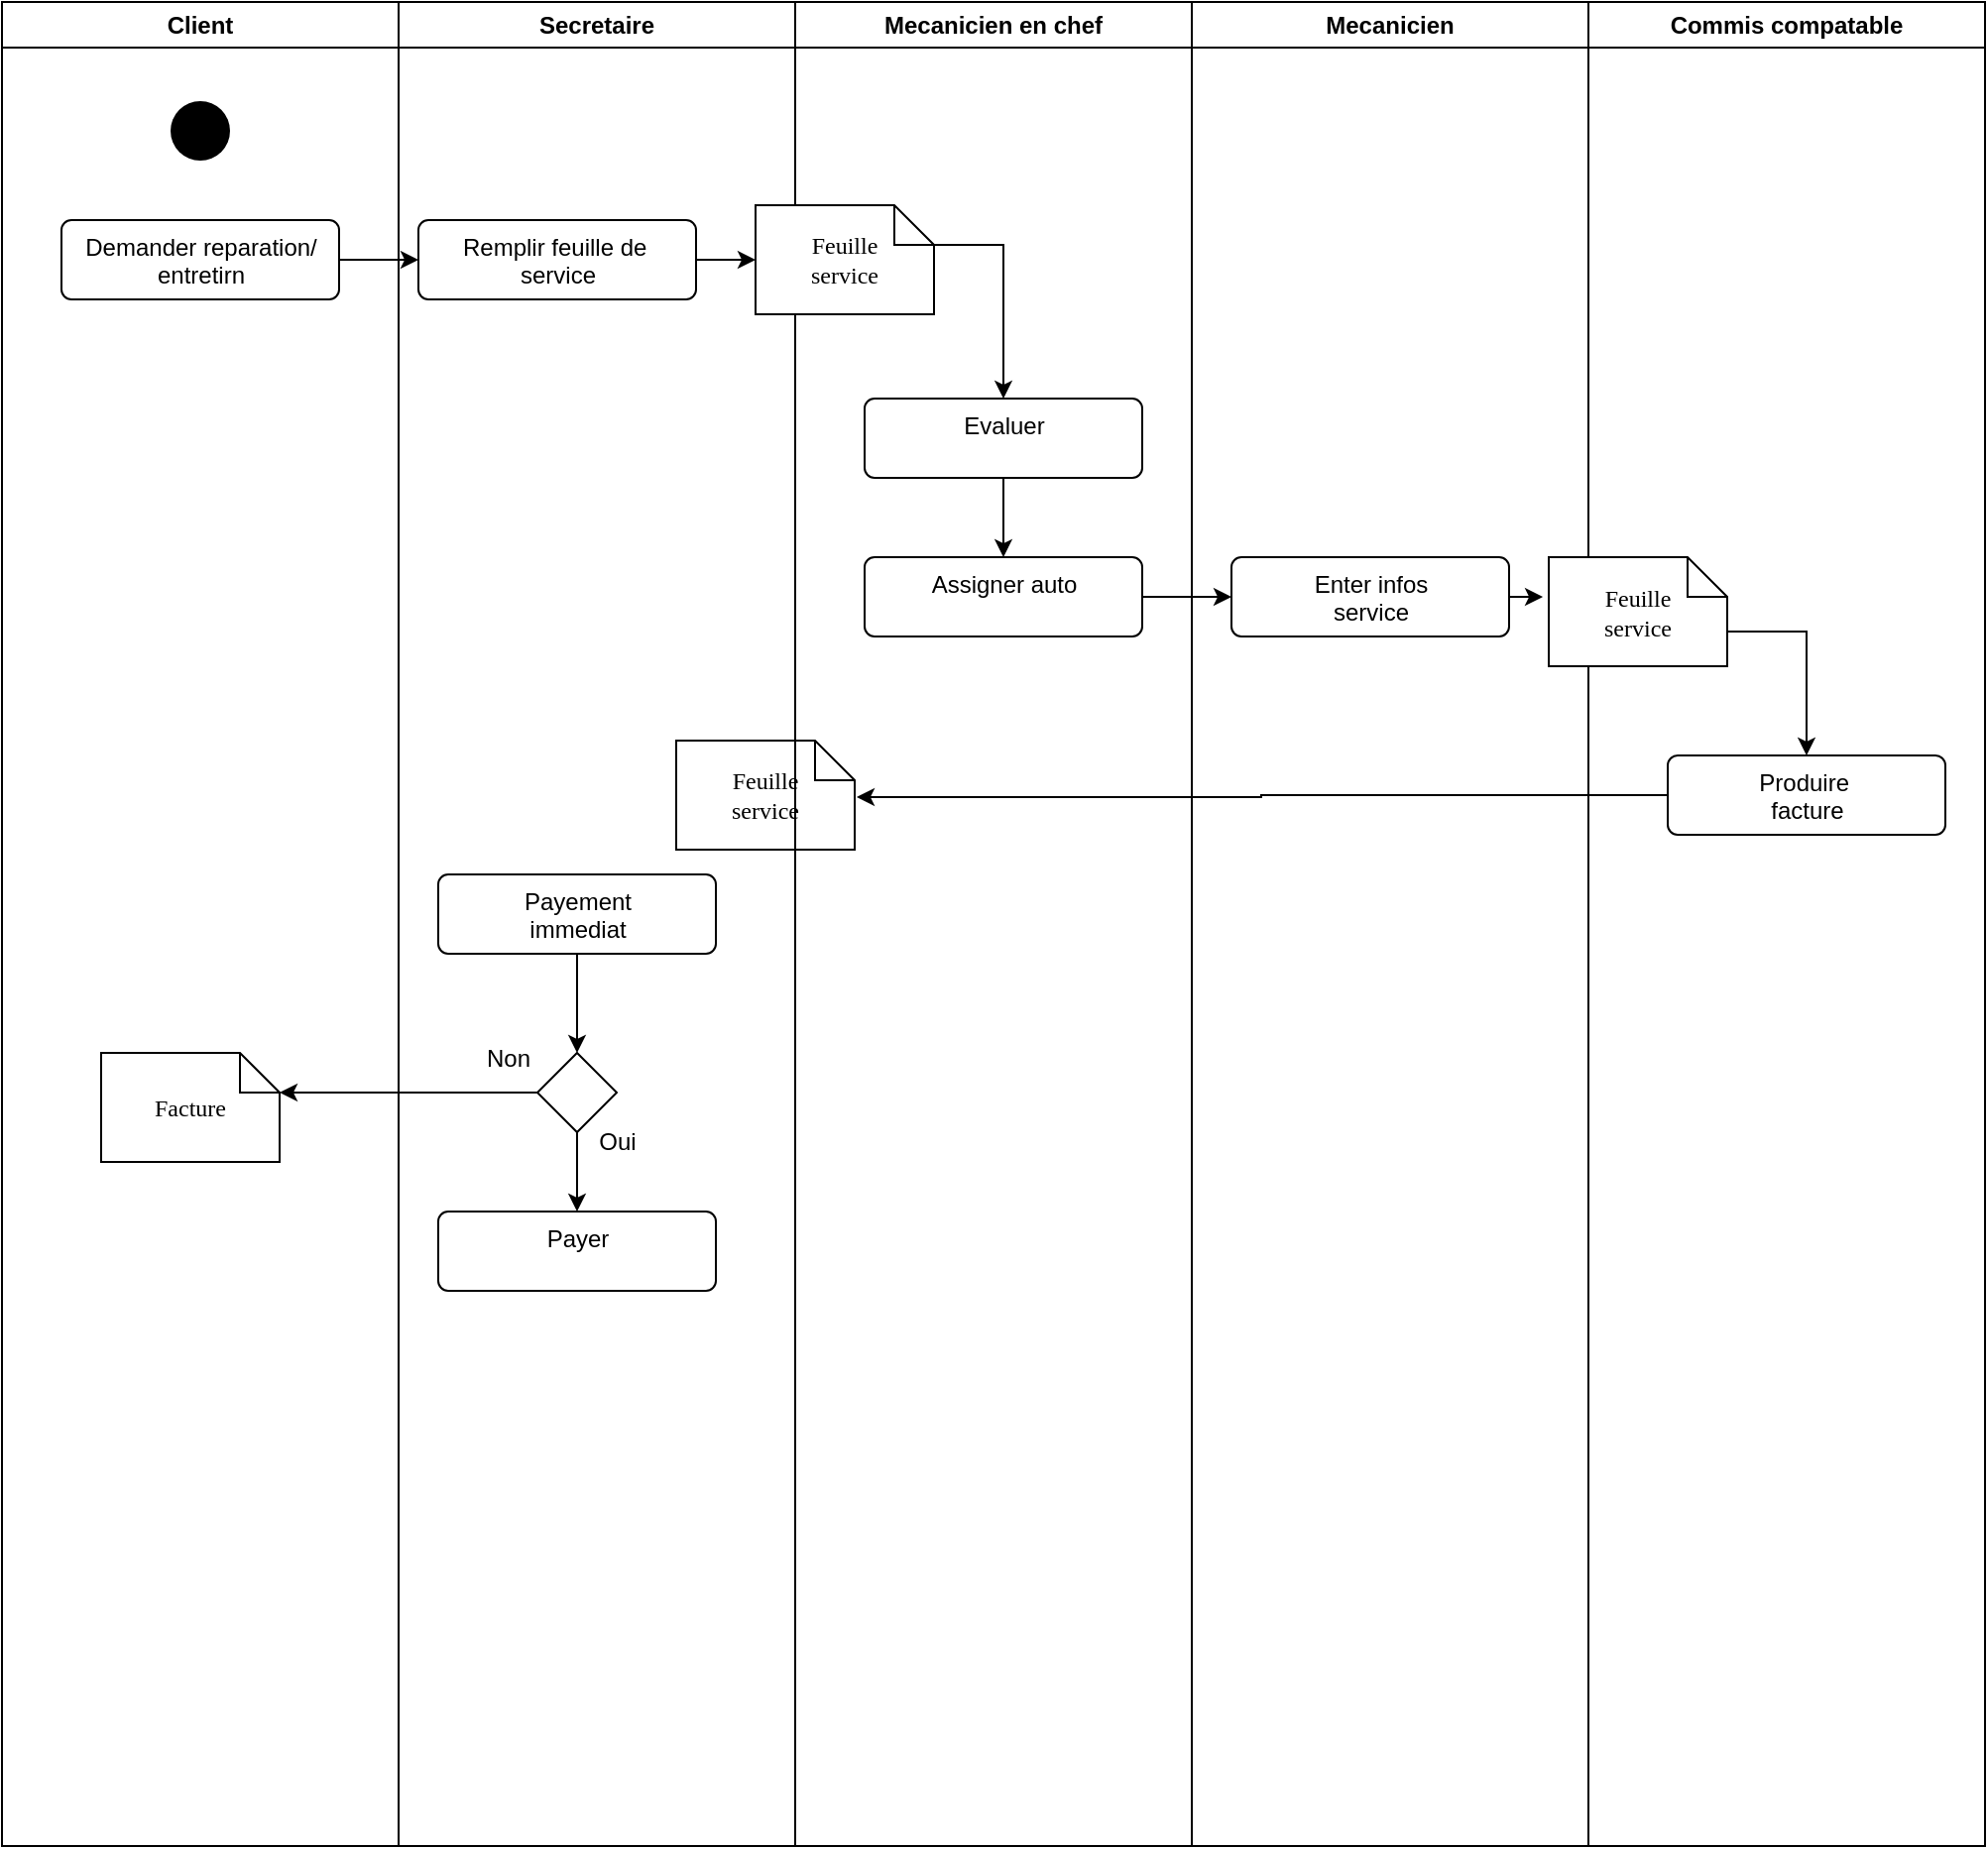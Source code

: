 <mxfile version="26.0.11">
  <diagram name="Page-1" id="e7e014a7-5840-1c2e-5031-d8a46d1fe8dd">
    <mxGraphModel dx="1434" dy="738" grid="1" gridSize="10" guides="1" tooltips="1" connect="1" arrows="1" fold="1" page="1" pageScale="1" pageWidth="1169" pageHeight="826" background="none" math="0" shadow="0">
      <root>
        <mxCell id="0" />
        <mxCell id="1" parent="0" />
        <mxCell id="wqrz5G_dyRKWkGGyf853-41" value="Client" style="swimlane;whiteSpace=wrap;html=1;" vertex="1" parent="1">
          <mxGeometry x="80" y="80" width="200" height="930" as="geometry" />
        </mxCell>
        <mxCell id="wqrz5G_dyRKWkGGyf853-46" value="" style="ellipse;fillColor=#000000;strokeColor=none;" vertex="1" parent="wqrz5G_dyRKWkGGyf853-41">
          <mxGeometry x="85" y="50" width="30" height="30" as="geometry" />
        </mxCell>
        <mxCell id="wqrz5G_dyRKWkGGyf853-47" value="Demander reparation/&lt;div&gt;entretirn&lt;/div&gt;" style="html=1;align=center;verticalAlign=top;rounded=1;absoluteArcSize=1;arcSize=10;dashed=0;" vertex="1" parent="wqrz5G_dyRKWkGGyf853-41">
          <mxGeometry x="30" y="110" width="140" height="40" as="geometry" />
        </mxCell>
        <mxCell id="wqrz5G_dyRKWkGGyf853-68" value="Facture" style="shape=note;whiteSpace=wrap;html=1;rounded=0;shadow=0;comic=0;labelBackgroundColor=none;strokeWidth=1;fontFamily=Verdana;fontSize=12;align=center;size=20;" vertex="1" parent="wqrz5G_dyRKWkGGyf853-41">
          <mxGeometry x="50" y="530" width="90" height="55" as="geometry" />
        </mxCell>
        <mxCell id="wqrz5G_dyRKWkGGyf853-42" value="Secretaire" style="swimlane;whiteSpace=wrap;html=1;" vertex="1" parent="1">
          <mxGeometry x="280" y="80" width="200" height="930" as="geometry" />
        </mxCell>
        <mxCell id="wqrz5G_dyRKWkGGyf853-48" value="Remplir feuille de&amp;nbsp;&lt;div&gt;service&lt;/div&gt;" style="html=1;align=center;verticalAlign=top;rounded=1;absoluteArcSize=1;arcSize=10;dashed=0;" vertex="1" parent="wqrz5G_dyRKWkGGyf853-42">
          <mxGeometry x="10" y="110" width="140" height="40" as="geometry" />
        </mxCell>
        <mxCell id="wqrz5G_dyRKWkGGyf853-64" value="Feuille&lt;div&gt;service&lt;/div&gt;" style="shape=note;whiteSpace=wrap;html=1;rounded=0;shadow=0;comic=0;labelBackgroundColor=none;strokeWidth=1;fontFamily=Verdana;fontSize=12;align=center;size=20;" vertex="1" parent="wqrz5G_dyRKWkGGyf853-42">
          <mxGeometry x="140" y="372.5" width="90" height="55" as="geometry" />
        </mxCell>
        <mxCell id="wqrz5G_dyRKWkGGyf853-70" style="edgeStyle=orthogonalEdgeStyle;rounded=0;orthogonalLoop=1;jettySize=auto;html=1;exitX=0.5;exitY=1;exitDx=0;exitDy=0;entryX=0.5;entryY=0;entryDx=0;entryDy=0;" edge="1" parent="wqrz5G_dyRKWkGGyf853-42" source="wqrz5G_dyRKWkGGyf853-66" target="wqrz5G_dyRKWkGGyf853-67">
          <mxGeometry relative="1" as="geometry" />
        </mxCell>
        <mxCell id="wqrz5G_dyRKWkGGyf853-66" value="Payement&lt;div&gt;immediat&lt;/div&gt;" style="html=1;align=center;verticalAlign=top;rounded=1;absoluteArcSize=1;arcSize=10;dashed=0;" vertex="1" parent="wqrz5G_dyRKWkGGyf853-42">
          <mxGeometry x="20" y="440" width="140" height="40" as="geometry" />
        </mxCell>
        <mxCell id="wqrz5G_dyRKWkGGyf853-71" style="edgeStyle=orthogonalEdgeStyle;rounded=0;orthogonalLoop=1;jettySize=auto;html=1;exitX=0.5;exitY=1;exitDx=0;exitDy=0;entryX=0.5;entryY=0;entryDx=0;entryDy=0;" edge="1" parent="wqrz5G_dyRKWkGGyf853-42" source="wqrz5G_dyRKWkGGyf853-67" target="wqrz5G_dyRKWkGGyf853-69">
          <mxGeometry relative="1" as="geometry" />
        </mxCell>
        <mxCell id="wqrz5G_dyRKWkGGyf853-67" value="" style="rhombus;whiteSpace=wrap;html=1;" vertex="1" parent="wqrz5G_dyRKWkGGyf853-42">
          <mxGeometry x="70.0" y="530" width="40" height="40" as="geometry" />
        </mxCell>
        <mxCell id="wqrz5G_dyRKWkGGyf853-69" value="Payer" style="html=1;align=center;verticalAlign=top;rounded=1;absoluteArcSize=1;arcSize=10;dashed=0;" vertex="1" parent="wqrz5G_dyRKWkGGyf853-42">
          <mxGeometry x="20" y="610" width="140" height="40" as="geometry" />
        </mxCell>
        <mxCell id="wqrz5G_dyRKWkGGyf853-74" value="Oui" style="text;html=1;align=center;verticalAlign=middle;resizable=0;points=[];autosize=1;strokeColor=none;fillColor=none;" vertex="1" parent="wqrz5G_dyRKWkGGyf853-42">
          <mxGeometry x="90" y="560" width="40" height="30" as="geometry" />
        </mxCell>
        <mxCell id="wqrz5G_dyRKWkGGyf853-73" value="Non" style="text;html=1;align=center;verticalAlign=middle;resizable=0;points=[];autosize=1;strokeColor=none;fillColor=none;" vertex="1" parent="wqrz5G_dyRKWkGGyf853-42">
          <mxGeometry x="30" y="518" width="50" height="30" as="geometry" />
        </mxCell>
        <mxCell id="wqrz5G_dyRKWkGGyf853-43" value="Mecanicien en chef" style="swimlane;whiteSpace=wrap;html=1;" vertex="1" parent="1">
          <mxGeometry x="480" y="80" width="200" height="930" as="geometry" />
        </mxCell>
        <mxCell id="wqrz5G_dyRKWkGGyf853-54" style="edgeStyle=orthogonalEdgeStyle;rounded=0;orthogonalLoop=1;jettySize=auto;html=1;exitX=0;exitY=0;exitDx=90;exitDy=20;exitPerimeter=0;entryX=0.5;entryY=0;entryDx=0;entryDy=0;" edge="1" parent="wqrz5G_dyRKWkGGyf853-43" source="wqrz5G_dyRKWkGGyf853-50" target="wqrz5G_dyRKWkGGyf853-53">
          <mxGeometry relative="1" as="geometry" />
        </mxCell>
        <mxCell id="wqrz5G_dyRKWkGGyf853-50" value="Feuille&lt;div&gt;service&lt;/div&gt;" style="shape=note;whiteSpace=wrap;html=1;rounded=0;shadow=0;comic=0;labelBackgroundColor=none;strokeWidth=1;fontFamily=Verdana;fontSize=12;align=center;size=20;" vertex="1" parent="wqrz5G_dyRKWkGGyf853-43">
          <mxGeometry x="-20" y="102.5" width="90" height="55" as="geometry" />
        </mxCell>
        <mxCell id="wqrz5G_dyRKWkGGyf853-56" style="edgeStyle=orthogonalEdgeStyle;rounded=0;orthogonalLoop=1;jettySize=auto;html=1;exitX=0.5;exitY=1;exitDx=0;exitDy=0;entryX=0.5;entryY=0;entryDx=0;entryDy=0;" edge="1" parent="wqrz5G_dyRKWkGGyf853-43" source="wqrz5G_dyRKWkGGyf853-53" target="wqrz5G_dyRKWkGGyf853-55">
          <mxGeometry relative="1" as="geometry" />
        </mxCell>
        <mxCell id="wqrz5G_dyRKWkGGyf853-53" value="Evaluer" style="html=1;align=center;verticalAlign=top;rounded=1;absoluteArcSize=1;arcSize=10;dashed=0;" vertex="1" parent="wqrz5G_dyRKWkGGyf853-43">
          <mxGeometry x="35" y="200" width="140" height="40" as="geometry" />
        </mxCell>
        <mxCell id="wqrz5G_dyRKWkGGyf853-55" value="Assigner auto" style="html=1;align=center;verticalAlign=top;rounded=1;absoluteArcSize=1;arcSize=10;dashed=0;" vertex="1" parent="wqrz5G_dyRKWkGGyf853-43">
          <mxGeometry x="35" y="280" width="140" height="40" as="geometry" />
        </mxCell>
        <mxCell id="wqrz5G_dyRKWkGGyf853-44" value="Mecanicien" style="swimlane;whiteSpace=wrap;html=1;" vertex="1" parent="1">
          <mxGeometry x="680" y="80" width="200" height="930" as="geometry" />
        </mxCell>
        <mxCell id="wqrz5G_dyRKWkGGyf853-57" value="Enter infos&lt;div&gt;service&lt;/div&gt;" style="html=1;align=center;verticalAlign=top;rounded=1;absoluteArcSize=1;arcSize=10;dashed=0;" vertex="1" parent="wqrz5G_dyRKWkGGyf853-44">
          <mxGeometry x="20" y="280" width="140" height="40" as="geometry" />
        </mxCell>
        <mxCell id="wqrz5G_dyRKWkGGyf853-45" value="Commis compatable" style="swimlane;whiteSpace=wrap;html=1;" vertex="1" parent="1">
          <mxGeometry x="880" y="80" width="200" height="930" as="geometry" />
        </mxCell>
        <mxCell id="wqrz5G_dyRKWkGGyf853-62" style="edgeStyle=orthogonalEdgeStyle;rounded=0;orthogonalLoop=1;jettySize=auto;html=1;exitX=0;exitY=0;exitDx=90;exitDy=37.5;exitPerimeter=0;entryX=0.5;entryY=0;entryDx=0;entryDy=0;" edge="1" parent="wqrz5G_dyRKWkGGyf853-45" source="wqrz5G_dyRKWkGGyf853-59" target="wqrz5G_dyRKWkGGyf853-61">
          <mxGeometry relative="1" as="geometry" />
        </mxCell>
        <mxCell id="wqrz5G_dyRKWkGGyf853-59" value="Feuille&lt;div&gt;service&lt;/div&gt;" style="shape=note;whiteSpace=wrap;html=1;rounded=0;shadow=0;comic=0;labelBackgroundColor=none;strokeWidth=1;fontFamily=Verdana;fontSize=12;align=center;size=20;" vertex="1" parent="wqrz5G_dyRKWkGGyf853-45">
          <mxGeometry x="-20" y="280" width="90" height="55" as="geometry" />
        </mxCell>
        <mxCell id="wqrz5G_dyRKWkGGyf853-61" value="Produire&amp;nbsp;&lt;div&gt;facture&lt;/div&gt;" style="html=1;align=center;verticalAlign=top;rounded=1;absoluteArcSize=1;arcSize=10;dashed=0;" vertex="1" parent="wqrz5G_dyRKWkGGyf853-45">
          <mxGeometry x="40" y="380" width="140" height="40" as="geometry" />
        </mxCell>
        <mxCell id="wqrz5G_dyRKWkGGyf853-51" style="edgeStyle=orthogonalEdgeStyle;rounded=0;orthogonalLoop=1;jettySize=auto;html=1;exitX=1;exitY=0.5;exitDx=0;exitDy=0;entryX=0;entryY=0.5;entryDx=0;entryDy=0;entryPerimeter=0;" edge="1" parent="1" source="wqrz5G_dyRKWkGGyf853-48" target="wqrz5G_dyRKWkGGyf853-50">
          <mxGeometry relative="1" as="geometry" />
        </mxCell>
        <mxCell id="wqrz5G_dyRKWkGGyf853-52" style="edgeStyle=orthogonalEdgeStyle;rounded=0;orthogonalLoop=1;jettySize=auto;html=1;exitX=1;exitY=0.5;exitDx=0;exitDy=0;" edge="1" parent="1" source="wqrz5G_dyRKWkGGyf853-47" target="wqrz5G_dyRKWkGGyf853-48">
          <mxGeometry relative="1" as="geometry" />
        </mxCell>
        <mxCell id="wqrz5G_dyRKWkGGyf853-58" style="edgeStyle=orthogonalEdgeStyle;rounded=0;orthogonalLoop=1;jettySize=auto;html=1;exitX=1;exitY=0.5;exitDx=0;exitDy=0;" edge="1" parent="1" source="wqrz5G_dyRKWkGGyf853-55" target="wqrz5G_dyRKWkGGyf853-57">
          <mxGeometry relative="1" as="geometry" />
        </mxCell>
        <mxCell id="wqrz5G_dyRKWkGGyf853-60" style="edgeStyle=orthogonalEdgeStyle;rounded=0;orthogonalLoop=1;jettySize=auto;html=1;exitX=1;exitY=0.5;exitDx=0;exitDy=0;entryX=-0.033;entryY=0.364;entryDx=0;entryDy=0;entryPerimeter=0;" edge="1" parent="1" source="wqrz5G_dyRKWkGGyf853-57" target="wqrz5G_dyRKWkGGyf853-59">
          <mxGeometry relative="1" as="geometry" />
        </mxCell>
        <mxCell id="wqrz5G_dyRKWkGGyf853-65" style="edgeStyle=orthogonalEdgeStyle;rounded=0;orthogonalLoop=1;jettySize=auto;html=1;exitX=0;exitY=0.5;exitDx=0;exitDy=0;entryX=1.011;entryY=0.518;entryDx=0;entryDy=0;entryPerimeter=0;" edge="1" parent="1" source="wqrz5G_dyRKWkGGyf853-61" target="wqrz5G_dyRKWkGGyf853-64">
          <mxGeometry relative="1" as="geometry" />
        </mxCell>
        <mxCell id="wqrz5G_dyRKWkGGyf853-72" style="edgeStyle=orthogonalEdgeStyle;rounded=0;orthogonalLoop=1;jettySize=auto;html=1;exitX=0;exitY=0.5;exitDx=0;exitDy=0;entryX=0;entryY=0;entryDx=90;entryDy=20;entryPerimeter=0;" edge="1" parent="1" source="wqrz5G_dyRKWkGGyf853-67" target="wqrz5G_dyRKWkGGyf853-68">
          <mxGeometry relative="1" as="geometry" />
        </mxCell>
      </root>
    </mxGraphModel>
  </diagram>
</mxfile>
